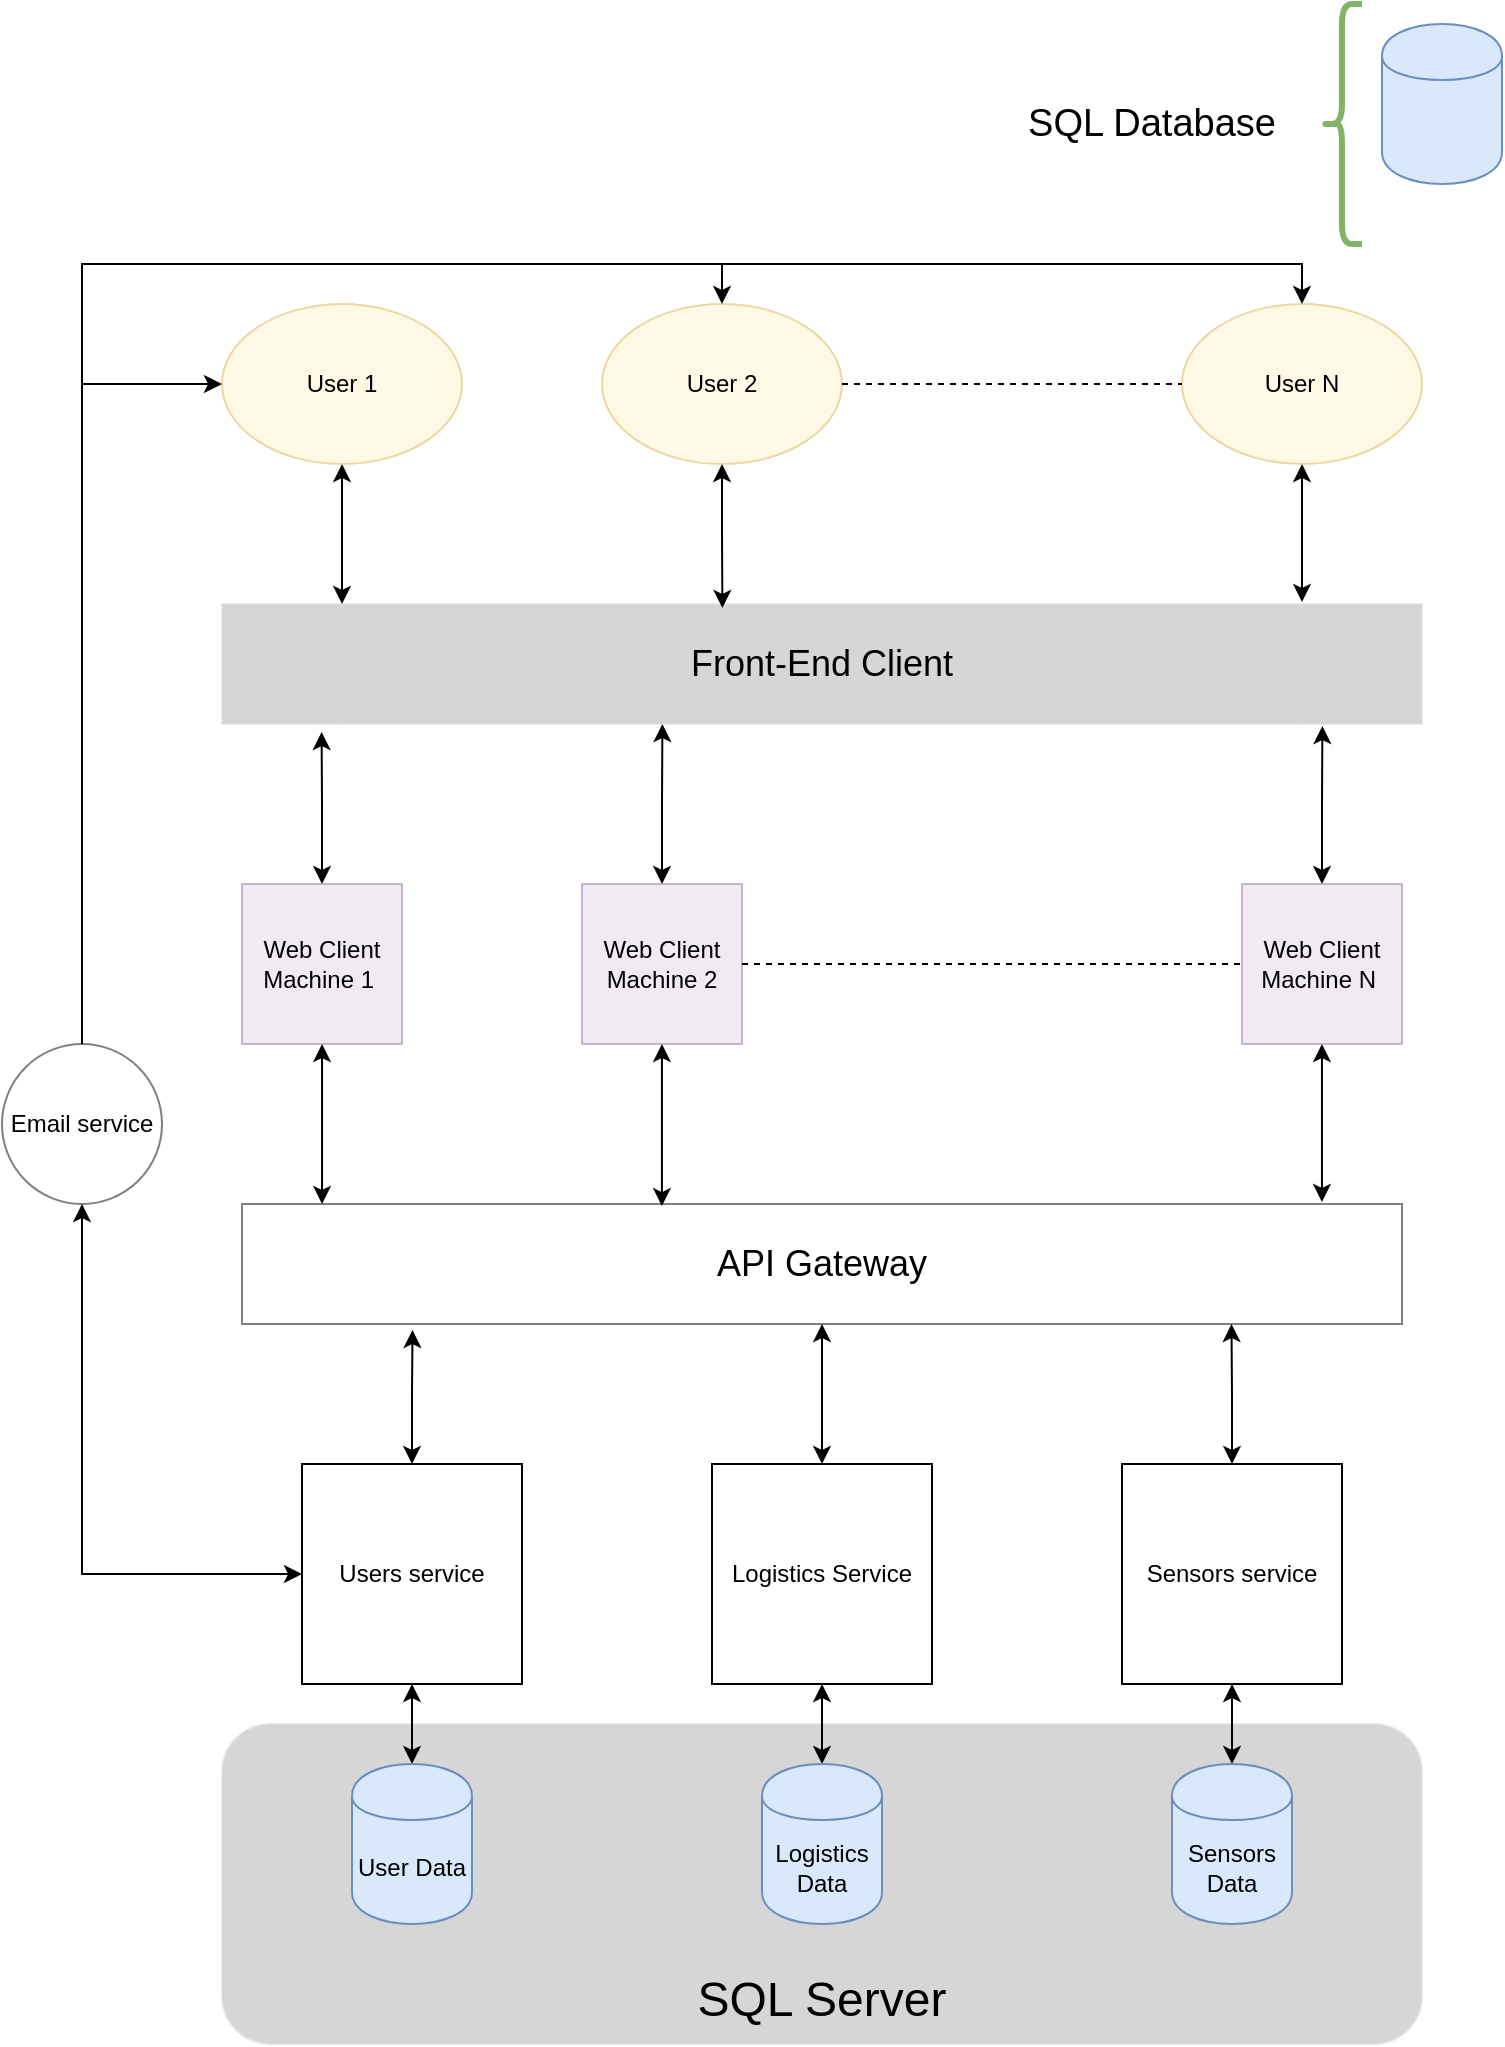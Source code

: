 <mxfile version="14.8.0" type="github">
  <diagram id="-lKARfpVro_7coi3Wnwx" name="Page-1">
    <mxGraphModel dx="786" dy="471" grid="1" gridSize="10" guides="1" tooltips="1" connect="1" arrows="1" fold="1" page="1" pageScale="1" pageWidth="850" pageHeight="1100" math="0" shadow="0">
      <root>
        <mxCell id="0" />
        <mxCell id="1" parent="0" />
        <mxCell id="40H7sGR31eHvrxdFshzr-9" value="&lt;font style=&quot;font-size: 24px&quot;&gt;&lt;br&gt;&lt;br&gt;&lt;br&gt;&lt;br&gt;&lt;font&gt;SQL Server&lt;/font&gt;&lt;/font&gt;" style="rounded=1;whiteSpace=wrap;html=1;fillColor=#ADADAD;strokeColor=#DBDBDB;opacity=50;" parent="1" vertex="1">
          <mxGeometry x="120" y="870" width="600" height="160" as="geometry" />
        </mxCell>
        <mxCell id="40H7sGR31eHvrxdFshzr-25" style="edgeStyle=orthogonalEdgeStyle;rounded=0;orthogonalLoop=1;jettySize=auto;html=1;exitX=0.5;exitY=0;exitDx=0;exitDy=0;entryX=0.5;entryY=1;entryDx=0;entryDy=0;fontSize=12;verticalAlign=middle;startArrow=classic;startFill=1;" parent="1" source="40H7sGR31eHvrxdFshzr-1" target="40H7sGR31eHvrxdFshzr-4" edge="1">
          <mxGeometry relative="1" as="geometry" />
        </mxCell>
        <mxCell id="40H7sGR31eHvrxdFshzr-52" style="edgeStyle=orthogonalEdgeStyle;rounded=0;orthogonalLoop=1;jettySize=auto;html=1;exitX=0;exitY=0.5;exitDx=0;exitDy=0;entryX=0.5;entryY=1;entryDx=0;entryDy=0;startArrow=classic;startFill=1;fontSize=12;" parent="1" source="40H7sGR31eHvrxdFshzr-4" target="40H7sGR31eHvrxdFshzr-51" edge="1">
          <mxGeometry relative="1" as="geometry" />
        </mxCell>
        <object label="User Data" id="40H7sGR31eHvrxdFshzr-1">
          <mxCell style="shape=cylinder;whiteSpace=wrap;html=1;boundedLbl=1;backgroundOutline=1;fillColor=#dae8fc;strokeColor=#6c8ebf;" parent="1" vertex="1">
            <mxGeometry x="185" y="890" width="60" height="80" as="geometry" />
          </mxCell>
        </object>
        <mxCell id="40H7sGR31eHvrxdFshzr-26" style="edgeStyle=orthogonalEdgeStyle;rounded=0;orthogonalLoop=1;jettySize=auto;html=1;exitX=0.5;exitY=0;exitDx=0;exitDy=0;startArrow=classic;startFill=1;fontSize=12;" parent="1" source="40H7sGR31eHvrxdFshzr-2" target="40H7sGR31eHvrxdFshzr-5" edge="1">
          <mxGeometry relative="1" as="geometry" />
        </mxCell>
        <mxCell id="40H7sGR31eHvrxdFshzr-2" value="Logistics Data" style="shape=cylinder;whiteSpace=wrap;html=1;boundedLbl=1;backgroundOutline=1;fillColor=#dae8fc;strokeColor=#6c8ebf;" parent="1" vertex="1">
          <mxGeometry x="390" y="890" width="60" height="80" as="geometry" />
        </mxCell>
        <mxCell id="40H7sGR31eHvrxdFshzr-27" style="edgeStyle=orthogonalEdgeStyle;rounded=0;orthogonalLoop=1;jettySize=auto;html=1;exitX=0.5;exitY=0;exitDx=0;exitDy=0;entryX=0.5;entryY=1;entryDx=0;entryDy=0;startArrow=classic;startFill=1;fontSize=12;" parent="1" source="40H7sGR31eHvrxdFshzr-3" target="40H7sGR31eHvrxdFshzr-6" edge="1">
          <mxGeometry relative="1" as="geometry" />
        </mxCell>
        <mxCell id="40H7sGR31eHvrxdFshzr-3" value="Sensors Data" style="shape=cylinder;whiteSpace=wrap;html=1;boundedLbl=1;backgroundOutline=1;fillColor=#dae8fc;strokeColor=#6c8ebf;" parent="1" vertex="1">
          <mxGeometry x="595" y="890" width="60" height="80" as="geometry" />
        </mxCell>
        <mxCell id="40H7sGR31eHvrxdFshzr-19" style="edgeStyle=orthogonalEdgeStyle;rounded=0;orthogonalLoop=1;jettySize=auto;html=1;entryX=0.147;entryY=1.05;entryDx=0;entryDy=0;entryPerimeter=0;fontSize=18;startArrow=classic;startFill=1;" parent="1" source="40H7sGR31eHvrxdFshzr-4" target="40H7sGR31eHvrxdFshzr-10" edge="1">
          <mxGeometry relative="1" as="geometry" />
        </mxCell>
        <mxCell id="40H7sGR31eHvrxdFshzr-4" value="Users service" style="whiteSpace=wrap;html=1;aspect=fixed;" parent="1" vertex="1">
          <mxGeometry x="160" y="740" width="110" height="110" as="geometry" />
        </mxCell>
        <mxCell id="40H7sGR31eHvrxdFshzr-13" style="edgeStyle=orthogonalEdgeStyle;rounded=0;orthogonalLoop=1;jettySize=auto;html=1;fontSize=18;entryX=0.5;entryY=1;entryDx=0;entryDy=0;startArrow=classic;startFill=1;" parent="1" source="40H7sGR31eHvrxdFshzr-5" target="40H7sGR31eHvrxdFshzr-10" edge="1">
          <mxGeometry relative="1" as="geometry">
            <mxPoint x="395" y="670" as="targetPoint" />
          </mxGeometry>
        </mxCell>
        <mxCell id="40H7sGR31eHvrxdFshzr-5" value="Logistics Service" style="whiteSpace=wrap;html=1;aspect=fixed;" parent="1" vertex="1">
          <mxGeometry x="365" y="740" width="110" height="110" as="geometry" />
        </mxCell>
        <mxCell id="40H7sGR31eHvrxdFshzr-30" style="edgeStyle=orthogonalEdgeStyle;rounded=0;orthogonalLoop=1;jettySize=auto;html=1;exitX=0.5;exitY=0;exitDx=0;exitDy=0;entryX=0.853;entryY=1;entryDx=0;entryDy=0;entryPerimeter=0;startArrow=classic;startFill=1;fontSize=12;" parent="1" source="40H7sGR31eHvrxdFshzr-6" target="40H7sGR31eHvrxdFshzr-10" edge="1">
          <mxGeometry relative="1" as="geometry" />
        </mxCell>
        <mxCell id="40H7sGR31eHvrxdFshzr-6" value="Sensors service" style="whiteSpace=wrap;html=1;aspect=fixed;" parent="1" vertex="1">
          <mxGeometry x="570" y="740" width="110" height="110" as="geometry" />
        </mxCell>
        <mxCell id="40H7sGR31eHvrxdFshzr-10" value="API Gateway" style="rounded=0;whiteSpace=wrap;html=1;opacity=50;fontSize=18;" parent="1" vertex="1">
          <mxGeometry x="130" y="610" width="580" height="60" as="geometry" />
        </mxCell>
        <mxCell id="40H7sGR31eHvrxdFshzr-32" style="edgeStyle=orthogonalEdgeStyle;rounded=0;orthogonalLoop=1;jettySize=auto;html=1;entryX=0.069;entryY=0;entryDx=0;entryDy=0;entryPerimeter=0;startArrow=classic;startFill=1;fontSize=12;" parent="1" source="40H7sGR31eHvrxdFshzr-21" target="40H7sGR31eHvrxdFshzr-10" edge="1">
          <mxGeometry relative="1" as="geometry" />
        </mxCell>
        <mxCell id="40H7sGR31eHvrxdFshzr-47" style="edgeStyle=orthogonalEdgeStyle;rounded=0;orthogonalLoop=1;jettySize=auto;html=1;exitX=0.5;exitY=0;exitDx=0;exitDy=0;entryX=0.083;entryY=1.067;entryDx=0;entryDy=0;entryPerimeter=0;startArrow=classic;startFill=1;fontSize=12;" parent="1" source="40H7sGR31eHvrxdFshzr-21" target="40H7sGR31eHvrxdFshzr-35" edge="1">
          <mxGeometry relative="1" as="geometry" />
        </mxCell>
        <mxCell id="40H7sGR31eHvrxdFshzr-21" value="Web Client Machine 1&amp;nbsp;" style="whiteSpace=wrap;html=1;aspect=fixed;strokeColor=#9673a6;fillColor=#e1d5e7;fontSize=12;opacity=50;" parent="1" vertex="1">
          <mxGeometry x="130" y="450" width="80" height="80" as="geometry" />
        </mxCell>
        <mxCell id="40H7sGR31eHvrxdFshzr-33" style="edgeStyle=orthogonalEdgeStyle;rounded=0;orthogonalLoop=1;jettySize=auto;html=1;entryX=0.362;entryY=0.017;entryDx=0;entryDy=0;entryPerimeter=0;startArrow=classic;startFill=1;fontSize=12;" parent="1" source="40H7sGR31eHvrxdFshzr-22" target="40H7sGR31eHvrxdFshzr-10" edge="1">
          <mxGeometry relative="1" as="geometry" />
        </mxCell>
        <mxCell id="40H7sGR31eHvrxdFshzr-48" style="edgeStyle=orthogonalEdgeStyle;rounded=0;orthogonalLoop=1;jettySize=auto;html=1;entryX=0.367;entryY=1;entryDx=0;entryDy=0;entryPerimeter=0;startArrow=classic;startFill=1;fontSize=12;" parent="1" source="40H7sGR31eHvrxdFshzr-22" target="40H7sGR31eHvrxdFshzr-35" edge="1">
          <mxGeometry relative="1" as="geometry" />
        </mxCell>
        <mxCell id="40H7sGR31eHvrxdFshzr-22" value="&lt;span&gt;Web Client Machine 2&lt;/span&gt;" style="whiteSpace=wrap;html=1;aspect=fixed;strokeColor=#9673a6;fillColor=#e1d5e7;fontSize=12;opacity=50;" parent="1" vertex="1">
          <mxGeometry x="300" y="450" width="80" height="80" as="geometry" />
        </mxCell>
        <mxCell id="40H7sGR31eHvrxdFshzr-34" style="edgeStyle=orthogonalEdgeStyle;rounded=0;orthogonalLoop=1;jettySize=auto;html=1;entryX=0.931;entryY=-0.017;entryDx=0;entryDy=0;entryPerimeter=0;startArrow=classic;startFill=1;fontSize=12;" parent="1" source="40H7sGR31eHvrxdFshzr-23" target="40H7sGR31eHvrxdFshzr-10" edge="1">
          <mxGeometry relative="1" as="geometry" />
        </mxCell>
        <mxCell id="40H7sGR31eHvrxdFshzr-50" style="edgeStyle=orthogonalEdgeStyle;rounded=0;orthogonalLoop=1;jettySize=auto;html=1;entryX=0.917;entryY=1.017;entryDx=0;entryDy=0;entryPerimeter=0;startArrow=classic;startFill=1;fontSize=12;" parent="1" source="40H7sGR31eHvrxdFshzr-23" target="40H7sGR31eHvrxdFshzr-35" edge="1">
          <mxGeometry relative="1" as="geometry" />
        </mxCell>
        <mxCell id="40H7sGR31eHvrxdFshzr-23" value="&lt;span&gt;Web Client Machine N&amp;nbsp;&lt;/span&gt;" style="whiteSpace=wrap;html=1;aspect=fixed;strokeColor=#9673a6;fillColor=#e1d5e7;fontSize=12;opacity=50;" parent="1" vertex="1">
          <mxGeometry x="630" y="450" width="80" height="80" as="geometry" />
        </mxCell>
        <mxCell id="40H7sGR31eHvrxdFshzr-24" value="" style="endArrow=none;dashed=1;html=1;fontSize=18;entryX=0;entryY=0.5;entryDx=0;entryDy=0;exitX=1;exitY=0.5;exitDx=0;exitDy=0;" parent="1" source="40H7sGR31eHvrxdFshzr-22" target="40H7sGR31eHvrxdFshzr-23" edge="1">
          <mxGeometry width="50" height="50" relative="1" as="geometry">
            <mxPoint x="440" y="515" as="sourcePoint" />
            <mxPoint x="490" y="465" as="targetPoint" />
          </mxGeometry>
        </mxCell>
        <mxCell id="40H7sGR31eHvrxdFshzr-35" value="&lt;font style=&quot;font-size: 18px&quot;&gt;Front-End Client&lt;/font&gt;" style="shape=process;whiteSpace=wrap;html=1;backgroundOutline=1;strokeColor=#DBDBDB;fillColor=#ADADAD;fontSize=12;opacity=50;" parent="1" vertex="1">
          <mxGeometry x="120" y="310" width="600" height="60" as="geometry" />
        </mxCell>
        <mxCell id="40H7sGR31eHvrxdFshzr-40" style="edgeStyle=orthogonalEdgeStyle;rounded=0;orthogonalLoop=1;jettySize=auto;html=1;entryX=0.1;entryY=0;entryDx=0;entryDy=0;entryPerimeter=0;startArrow=classic;startFill=1;fontSize=12;" parent="1" source="40H7sGR31eHvrxdFshzr-36" target="40H7sGR31eHvrxdFshzr-35" edge="1">
          <mxGeometry relative="1" as="geometry" />
        </mxCell>
        <mxCell id="40H7sGR31eHvrxdFshzr-36" value="User 1" style="ellipse;whiteSpace=wrap;html=1;strokeColor=#d6b656;fillColor=#fff2cc;fontSize=12;opacity=50;" parent="1" vertex="1">
          <mxGeometry x="120" y="160" width="120" height="80" as="geometry" />
        </mxCell>
        <mxCell id="40H7sGR31eHvrxdFshzr-41" style="edgeStyle=orthogonalEdgeStyle;rounded=0;orthogonalLoop=1;jettySize=auto;html=1;entryX=0.417;entryY=0.033;entryDx=0;entryDy=0;entryPerimeter=0;startArrow=classic;startFill=1;fontSize=12;" parent="1" source="40H7sGR31eHvrxdFshzr-37" target="40H7sGR31eHvrxdFshzr-35" edge="1">
          <mxGeometry relative="1" as="geometry" />
        </mxCell>
        <mxCell id="40H7sGR31eHvrxdFshzr-37" value="User 2" style="ellipse;whiteSpace=wrap;html=1;strokeColor=#d6b656;fillColor=#fff2cc;fontSize=12;opacity=50;" parent="1" vertex="1">
          <mxGeometry x="310" y="160" width="120" height="80" as="geometry" />
        </mxCell>
        <mxCell id="40H7sGR31eHvrxdFshzr-44" style="edgeStyle=orthogonalEdgeStyle;rounded=0;orthogonalLoop=1;jettySize=auto;html=1;entryX=0.9;entryY=-0.017;entryDx=0;entryDy=0;entryPerimeter=0;startArrow=classic;startFill=1;fontSize=12;" parent="1" source="40H7sGR31eHvrxdFshzr-38" target="40H7sGR31eHvrxdFshzr-35" edge="1">
          <mxGeometry relative="1" as="geometry" />
        </mxCell>
        <mxCell id="40H7sGR31eHvrxdFshzr-38" value="User N" style="ellipse;whiteSpace=wrap;html=1;strokeColor=#d6b656;fillColor=#fff2cc;fontSize=12;opacity=50;" parent="1" vertex="1">
          <mxGeometry x="600" y="160" width="120" height="80" as="geometry" />
        </mxCell>
        <mxCell id="40H7sGR31eHvrxdFshzr-46" value="" style="endArrow=none;dashed=1;html=1;fontSize=12;entryX=0;entryY=0.5;entryDx=0;entryDy=0;exitX=1;exitY=0.5;exitDx=0;exitDy=0;" parent="1" source="40H7sGR31eHvrxdFshzr-37" target="40H7sGR31eHvrxdFshzr-38" edge="1">
          <mxGeometry width="50" height="50" relative="1" as="geometry">
            <mxPoint x="340" y="330" as="sourcePoint" />
            <mxPoint x="390" y="280" as="targetPoint" />
          </mxGeometry>
        </mxCell>
        <mxCell id="40H7sGR31eHvrxdFshzr-53" style="edgeStyle=orthogonalEdgeStyle;rounded=0;orthogonalLoop=1;jettySize=auto;html=1;entryX=0;entryY=0.5;entryDx=0;entryDy=0;startArrow=none;startFill=0;fontSize=12;" parent="1" source="40H7sGR31eHvrxdFshzr-51" target="40H7sGR31eHvrxdFshzr-36" edge="1">
          <mxGeometry relative="1" as="geometry">
            <Array as="points">
              <mxPoint x="50" y="200" />
            </Array>
          </mxGeometry>
        </mxCell>
        <mxCell id="40H7sGR31eHvrxdFshzr-54" style="edgeStyle=orthogonalEdgeStyle;rounded=0;orthogonalLoop=1;jettySize=auto;html=1;entryX=0.5;entryY=0;entryDx=0;entryDy=0;startArrow=none;startFill=0;fontSize=12;" parent="1" source="40H7sGR31eHvrxdFshzr-51" target="40H7sGR31eHvrxdFshzr-37" edge="1">
          <mxGeometry relative="1" as="geometry">
            <Array as="points">
              <mxPoint x="50" y="140" />
              <mxPoint x="370" y="140" />
            </Array>
          </mxGeometry>
        </mxCell>
        <mxCell id="40H7sGR31eHvrxdFshzr-55" style="edgeStyle=orthogonalEdgeStyle;rounded=0;orthogonalLoop=1;jettySize=auto;html=1;entryX=0.5;entryY=0;entryDx=0;entryDy=0;startArrow=none;startFill=0;fontSize=12;" parent="1" source="40H7sGR31eHvrxdFshzr-51" target="40H7sGR31eHvrxdFshzr-38" edge="1">
          <mxGeometry relative="1" as="geometry">
            <Array as="points">
              <mxPoint x="50" y="140" />
              <mxPoint x="660" y="140" />
            </Array>
          </mxGeometry>
        </mxCell>
        <mxCell id="40H7sGR31eHvrxdFshzr-51" value="Email service" style="ellipse;whiteSpace=wrap;html=1;aspect=fixed;fontSize=12;opacity=50;" parent="1" vertex="1">
          <mxGeometry x="10" y="530" width="80" height="80" as="geometry" />
        </mxCell>
        <object label="" id="40H7sGR31eHvrxdFshzr-56">
          <mxCell style="shape=cylinder;whiteSpace=wrap;html=1;boundedLbl=1;backgroundOutline=1;fillColor=#dae8fc;strokeColor=#6c8ebf;" parent="1" vertex="1">
            <mxGeometry x="700" y="20" width="60" height="80" as="geometry" />
          </mxCell>
        </object>
        <mxCell id="40H7sGR31eHvrxdFshzr-63" value="" style="shape=curlyBracket;whiteSpace=wrap;html=1;rounded=1;strokeColor=#82b366;strokeWidth=3;fillColor=#d5e8d4;fontSize=12;gradientColor=#97d077;" parent="1" vertex="1">
          <mxGeometry x="670" y="10" width="20" height="120" as="geometry" />
        </mxCell>
        <mxCell id="40H7sGR31eHvrxdFshzr-65" value="SQL Database" style="text;html=1;strokeColor=none;fillColor=none;align=center;verticalAlign=middle;whiteSpace=wrap;rounded=0;fontSize=19;" parent="1" vertex="1">
          <mxGeometry x="520" y="60" width="130" height="20" as="geometry" />
        </mxCell>
      </root>
    </mxGraphModel>
  </diagram>
</mxfile>

